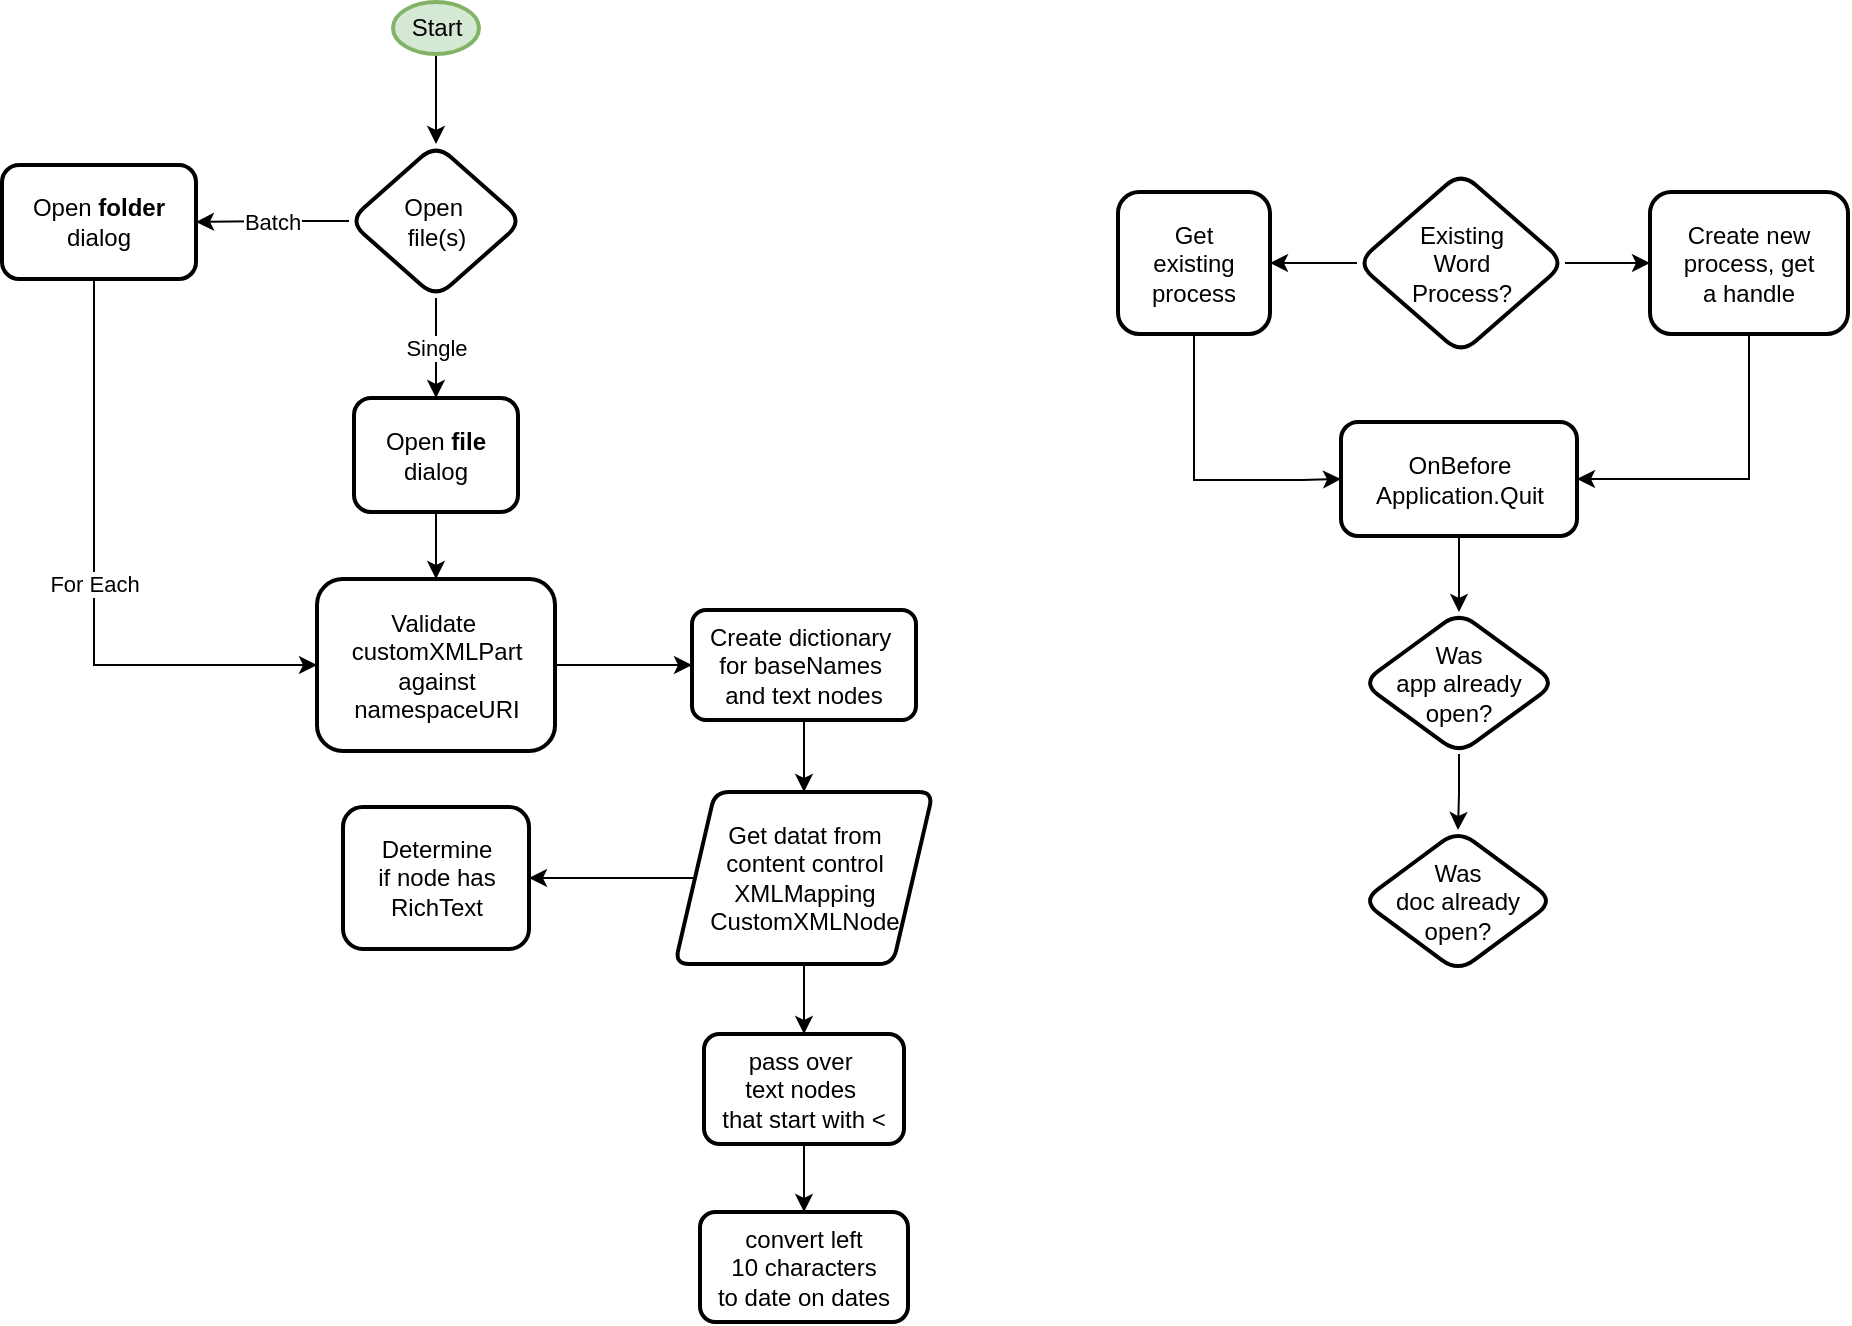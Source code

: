 <mxfile version="24.6.4" type="github" pages="3">
  <diagram name="Main" id="tYTx1xWJ3GN5UAdBM3DD">
    <mxGraphModel dx="996" dy="577" grid="0" gridSize="10" guides="1" tooltips="1" connect="1" arrows="1" fold="1" page="0" pageScale="1" pageWidth="1100" pageHeight="850" math="0" shadow="0">
      <root>
        <mxCell id="0" />
        <mxCell id="1" parent="0" />
        <mxCell id="cdZPpGZ8JEdqdKie-wyI-6" value="" style="edgeStyle=orthogonalEdgeStyle;rounded=0;orthogonalLoop=1;jettySize=auto;html=1;" edge="1" parent="1" source="cdZPpGZ8JEdqdKie-wyI-2" target="cdZPpGZ8JEdqdKie-wyI-5">
          <mxGeometry relative="1" as="geometry" />
        </mxCell>
        <mxCell id="cdZPpGZ8JEdqdKie-wyI-2" value="Start" style="strokeWidth=2;html=1;shape=mxgraph.flowchart.start_1;whiteSpace=wrap;fillColor=#d5e8d4;strokeColor=#82b366;" vertex="1" parent="1">
          <mxGeometry x="262.5" y="100" width="43" height="26" as="geometry" />
        </mxCell>
        <mxCell id="cdZPpGZ8JEdqdKie-wyI-8" value="Single" style="edgeStyle=orthogonalEdgeStyle;rounded=0;orthogonalLoop=1;jettySize=auto;html=1;" edge="1" parent="1" source="cdZPpGZ8JEdqdKie-wyI-5" target="cdZPpGZ8JEdqdKie-wyI-7">
          <mxGeometry relative="1" as="geometry" />
        </mxCell>
        <mxCell id="cdZPpGZ8JEdqdKie-wyI-19" value="Batch" style="edgeStyle=orthogonalEdgeStyle;rounded=0;orthogonalLoop=1;jettySize=auto;html=1;" edge="1" parent="1" source="cdZPpGZ8JEdqdKie-wyI-5" target="cdZPpGZ8JEdqdKie-wyI-18">
          <mxGeometry relative="1" as="geometry" />
        </mxCell>
        <mxCell id="cdZPpGZ8JEdqdKie-wyI-5" value="Open&amp;nbsp;&lt;div&gt;file(s)&lt;/div&gt;" style="rhombus;whiteSpace=wrap;html=1;strokeWidth=2;spacing=20;rounded=1;" vertex="1" parent="1">
          <mxGeometry x="240.5" y="171" width="87" height="77" as="geometry" />
        </mxCell>
        <mxCell id="cdZPpGZ8JEdqdKie-wyI-21" value="" style="edgeStyle=orthogonalEdgeStyle;rounded=0;orthogonalLoop=1;jettySize=auto;html=1;" edge="1" parent="1" source="cdZPpGZ8JEdqdKie-wyI-7" target="cdZPpGZ8JEdqdKie-wyI-20">
          <mxGeometry relative="1" as="geometry" />
        </mxCell>
        <mxCell id="cdZPpGZ8JEdqdKie-wyI-7" value="Open &lt;b&gt;file&lt;/b&gt;&lt;div&gt;dialog&lt;/div&gt;" style="rounded=1;whiteSpace=wrap;html=1;strokeWidth=2;spacing=10;" vertex="1" parent="1">
          <mxGeometry x="243" y="298" width="82" height="57" as="geometry" />
        </mxCell>
        <mxCell id="cdZPpGZ8JEdqdKie-wyI-22" value="For Each" style="edgeStyle=orthogonalEdgeStyle;rounded=0;orthogonalLoop=1;jettySize=auto;html=1;entryX=0;entryY=0.5;entryDx=0;entryDy=0;" edge="1" parent="1" source="cdZPpGZ8JEdqdKie-wyI-18" target="cdZPpGZ8JEdqdKie-wyI-20">
          <mxGeometry relative="1" as="geometry">
            <Array as="points">
              <mxPoint x="113" y="431" />
            </Array>
          </mxGeometry>
        </mxCell>
        <mxCell id="cdZPpGZ8JEdqdKie-wyI-18" value="Open &lt;b&gt;folder&lt;/b&gt;&lt;div&gt;dialog&lt;/div&gt;" style="rounded=1;whiteSpace=wrap;html=1;strokeWidth=2;spacing=10;" vertex="1" parent="1">
          <mxGeometry x="67" y="181.5" width="97" height="57" as="geometry" />
        </mxCell>
        <mxCell id="cdZPpGZ8JEdqdKie-wyI-43" style="edgeStyle=orthogonalEdgeStyle;rounded=0;orthogonalLoop=1;jettySize=auto;html=1;entryX=0;entryY=0.5;entryDx=0;entryDy=0;" edge="1" parent="1" source="cdZPpGZ8JEdqdKie-wyI-20" target="cdZPpGZ8JEdqdKie-wyI-23">
          <mxGeometry relative="1" as="geometry" />
        </mxCell>
        <mxCell id="cdZPpGZ8JEdqdKie-wyI-20" value="Validate&amp;nbsp;&lt;div&gt;customXMLPart&lt;/div&gt;&lt;div&gt;against&lt;/div&gt;&lt;div&gt;namespaceURI&lt;/div&gt;" style="whiteSpace=wrap;html=1;rounded=1;strokeWidth=2;spacing=10;" vertex="1" parent="1">
          <mxGeometry x="224.5" y="388.5" width="119" height="86" as="geometry" />
        </mxCell>
        <mxCell id="cdZPpGZ8JEdqdKie-wyI-41" value="" style="edgeStyle=orthogonalEdgeStyle;rounded=0;orthogonalLoop=1;jettySize=auto;html=1;" edge="1" parent="1" source="cdZPpGZ8JEdqdKie-wyI-23" target="cdZPpGZ8JEdqdKie-wyI-40">
          <mxGeometry relative="1" as="geometry" />
        </mxCell>
        <mxCell id="cdZPpGZ8JEdqdKie-wyI-23" value="Create dictionary&amp;nbsp;&lt;div&gt;for baseNames&amp;nbsp;&lt;/div&gt;&lt;div&gt;and text nodes&lt;/div&gt;" style="rounded=1;whiteSpace=wrap;html=1;absoluteArcSize=1;arcSize=14;strokeWidth=2;" vertex="1" parent="1">
          <mxGeometry x="412" y="404" width="112" height="55" as="geometry" />
        </mxCell>
        <mxCell id="cdZPpGZ8JEdqdKie-wyI-27" value="" style="edgeStyle=orthogonalEdgeStyle;rounded=0;orthogonalLoop=1;jettySize=auto;html=1;" edge="1" parent="1" source="cdZPpGZ8JEdqdKie-wyI-24" target="cdZPpGZ8JEdqdKie-wyI-26">
          <mxGeometry relative="1" as="geometry" />
        </mxCell>
        <mxCell id="cdZPpGZ8JEdqdKie-wyI-24" value="pass over&amp;nbsp;&lt;div&gt;text nodes&amp;nbsp;&lt;/div&gt;&lt;div&gt;that start with &amp;lt;&lt;/div&gt;" style="whiteSpace=wrap;html=1;rounded=1;arcSize=14;strokeWidth=2;" vertex="1" parent="1">
          <mxGeometry x="418" y="616" width="100" height="55" as="geometry" />
        </mxCell>
        <mxCell id="cdZPpGZ8JEdqdKie-wyI-26" value="convert left&lt;div&gt;10 characters&lt;/div&gt;&lt;div&gt;to date on dates&lt;/div&gt;" style="whiteSpace=wrap;html=1;rounded=1;arcSize=14;strokeWidth=2;" vertex="1" parent="1">
          <mxGeometry x="416" y="705" width="104" height="55" as="geometry" />
        </mxCell>
        <mxCell id="cdZPpGZ8JEdqdKie-wyI-48" style="edgeStyle=orthogonalEdgeStyle;rounded=0;orthogonalLoop=1;jettySize=auto;html=1;entryX=0;entryY=0.5;entryDx=0;entryDy=0;" edge="1" parent="1" source="cdZPpGZ8JEdqdKie-wyI-30" target="cdZPpGZ8JEdqdKie-wyI-44">
          <mxGeometry relative="1" as="geometry">
            <Array as="points">
              <mxPoint x="663" y="339" />
              <mxPoint x="717" y="339" />
            </Array>
          </mxGeometry>
        </mxCell>
        <mxCell id="cdZPpGZ8JEdqdKie-wyI-30" value="Get&lt;div&gt;existing&lt;/div&gt;&lt;div&gt;process&lt;/div&gt;" style="rounded=1;whiteSpace=wrap;html=1;strokeWidth=2;spacing=10;" vertex="1" parent="1">
          <mxGeometry x="625" y="195" width="76" height="71" as="geometry" />
        </mxCell>
        <mxCell id="cdZPpGZ8JEdqdKie-wyI-50" style="edgeStyle=orthogonalEdgeStyle;rounded=0;orthogonalLoop=1;jettySize=auto;html=1;entryX=1;entryY=0.5;entryDx=0;entryDy=0;" edge="1" parent="1" source="cdZPpGZ8JEdqdKie-wyI-34" target="cdZPpGZ8JEdqdKie-wyI-44">
          <mxGeometry relative="1" as="geometry">
            <Array as="points">
              <mxPoint x="941" y="339" />
            </Array>
          </mxGeometry>
        </mxCell>
        <mxCell id="cdZPpGZ8JEdqdKie-wyI-34" value="Create new&lt;div&gt;process, get&lt;/div&gt;&lt;div&gt;a handle&lt;/div&gt;" style="rounded=1;whiteSpace=wrap;html=1;strokeWidth=2;spacing=10;" vertex="1" parent="1">
          <mxGeometry x="891" y="195" width="99" height="71" as="geometry" />
        </mxCell>
        <mxCell id="cdZPpGZ8JEdqdKie-wyI-42" style="edgeStyle=orthogonalEdgeStyle;rounded=0;orthogonalLoop=1;jettySize=auto;html=1;" edge="1" parent="1" source="cdZPpGZ8JEdqdKie-wyI-40" target="cdZPpGZ8JEdqdKie-wyI-24">
          <mxGeometry relative="1" as="geometry" />
        </mxCell>
        <mxCell id="cdZPpGZ8JEdqdKie-wyI-60" value="" style="edgeStyle=orthogonalEdgeStyle;rounded=0;orthogonalLoop=1;jettySize=auto;html=1;" edge="1" parent="1" source="cdZPpGZ8JEdqdKie-wyI-40" target="cdZPpGZ8JEdqdKie-wyI-59">
          <mxGeometry relative="1" as="geometry" />
        </mxCell>
        <mxCell id="cdZPpGZ8JEdqdKie-wyI-40" value="Get datat from&lt;div&gt;content control&lt;/div&gt;&lt;div&gt;XMLMapping&lt;/div&gt;&lt;div&gt;CustomXMLNode&lt;/div&gt;" style="shape=parallelogram;perimeter=parallelogramPerimeter;whiteSpace=wrap;html=1;fixedSize=1;rounded=1;arcSize=14;strokeWidth=2;spacing=10;" vertex="1" parent="1">
          <mxGeometry x="403.5" y="495" width="129" height="86" as="geometry" />
        </mxCell>
        <mxCell id="cdZPpGZ8JEdqdKie-wyI-52" value="" style="edgeStyle=orthogonalEdgeStyle;rounded=0;orthogonalLoop=1;jettySize=auto;html=1;" edge="1" parent="1" source="cdZPpGZ8JEdqdKie-wyI-44" target="cdZPpGZ8JEdqdKie-wyI-51">
          <mxGeometry relative="1" as="geometry" />
        </mxCell>
        <mxCell id="cdZPpGZ8JEdqdKie-wyI-44" value="OnBefore&lt;div&gt;Application.Quit&lt;/div&gt;" style="rounded=1;whiteSpace=wrap;html=1;strokeWidth=2;spacing=10;" vertex="1" parent="1">
          <mxGeometry x="736.5" y="310" width="118" height="57" as="geometry" />
        </mxCell>
        <mxCell id="cdZPpGZ8JEdqdKie-wyI-56" value="" style="edgeStyle=orthogonalEdgeStyle;rounded=0;orthogonalLoop=1;jettySize=auto;html=1;" edge="1" parent="1" source="cdZPpGZ8JEdqdKie-wyI-51" target="cdZPpGZ8JEdqdKie-wyI-55">
          <mxGeometry relative="1" as="geometry" />
        </mxCell>
        <mxCell id="cdZPpGZ8JEdqdKie-wyI-51" value="Was&lt;div&gt;app already&lt;/div&gt;&lt;div&gt;open?&lt;/div&gt;" style="rhombus;whiteSpace=wrap;html=1;rounded=1;strokeWidth=2;spacing=10;" vertex="1" parent="1">
          <mxGeometry x="747" y="405" width="97" height="71" as="geometry" />
        </mxCell>
        <mxCell id="cdZPpGZ8JEdqdKie-wyI-55" value="Was&lt;div&gt;doc already&lt;/div&gt;&lt;div&gt;open?&lt;/div&gt;" style="rhombus;whiteSpace=wrap;html=1;rounded=1;strokeWidth=2;spacing=10;" vertex="1" parent="1">
          <mxGeometry x="747" y="514" width="96" height="71" as="geometry" />
        </mxCell>
        <mxCell id="cdZPpGZ8JEdqdKie-wyI-59" value="Determine&lt;div&gt;if node has&lt;/div&gt;&lt;div&gt;RichText&lt;/div&gt;" style="rounded=1;whiteSpace=wrap;html=1;arcSize=14;strokeWidth=2;spacing=10;" vertex="1" parent="1">
          <mxGeometry x="237.5" y="502.5" width="93" height="71" as="geometry" />
        </mxCell>
        <mxCell id="22LLF4x_v0NpFSY5zZAk-3" style="edgeStyle=orthogonalEdgeStyle;rounded=0;orthogonalLoop=1;jettySize=auto;html=1;fontFamily=Helvetica;fontSize=12;fontColor=default;" edge="1" parent="1" source="22LLF4x_v0NpFSY5zZAk-2" target="cdZPpGZ8JEdqdKie-wyI-34">
          <mxGeometry relative="1" as="geometry" />
        </mxCell>
        <mxCell id="22LLF4x_v0NpFSY5zZAk-4" style="edgeStyle=orthogonalEdgeStyle;rounded=0;orthogonalLoop=1;jettySize=auto;html=1;fontFamily=Helvetica;fontSize=12;fontColor=default;" edge="1" parent="1" source="22LLF4x_v0NpFSY5zZAk-2" target="cdZPpGZ8JEdqdKie-wyI-30">
          <mxGeometry relative="1" as="geometry" />
        </mxCell>
        <mxCell id="22LLF4x_v0NpFSY5zZAk-2" value="Existing&lt;div&gt;Word&lt;/div&gt;&lt;div&gt;Process?&lt;/div&gt;" style="rhombus;whiteSpace=wrap;html=1;rounded=1;strokeColor=default;strokeWidth=2;align=center;verticalAlign=middle;spacing=20;fontFamily=Helvetica;fontSize=12;fontColor=default;fillColor=default;" vertex="1" parent="1">
          <mxGeometry x="744.5" y="185" width="104" height="91" as="geometry" />
        </mxCell>
      </root>
    </mxGraphModel>
  </diagram>
  <diagram id="_swiHdwYZ9idD3fGmN9x" name="AddRow">
    <mxGraphModel dx="996" dy="577" grid="0" gridSize="10" guides="1" tooltips="1" connect="1" arrows="1" fold="1" page="0" pageScale="1" pageWidth="1100" pageHeight="850" math="0" shadow="0">
      <root>
        <mxCell id="0" />
        <mxCell id="1" parent="0" />
        <mxCell id="FmIAoP48yNZrz5b1DYPa-10" value="" style="edgeStyle=orthogonalEdgeStyle;rounded=0;orthogonalLoop=1;jettySize=auto;html=1;fontFamily=Helvetica;fontSize=12;fontColor=default;" edge="1" parent="1" source="FmIAoP48yNZrz5b1DYPa-8" target="FmIAoP48yNZrz5b1DYPa-9">
          <mxGeometry relative="1" as="geometry" />
        </mxCell>
        <mxCell id="FmIAoP48yNZrz5b1DYPa-8" value="Main" style="verticalLabelPosition=middle;verticalAlign=middle;html=1;shape=offPageConnector;rounded=0;size=0.5;strokeColor=#82b366;strokeWidth=2;align=center;spacing=10;fontFamily=Helvetica;fontSize=12;fillColor=#d5e8d4;labelPosition=center;" vertex="1" parent="1">
          <mxGeometry x="345" y="303" width="60" height="60" as="geometry" />
        </mxCell>
        <mxCell id="FmIAoP48yNZrz5b1DYPa-14" value="Yes" style="edgeStyle=orthogonalEdgeStyle;rounded=0;orthogonalLoop=1;jettySize=auto;html=1;fontFamily=Helvetica;fontSize=12;fontColor=default;" edge="1" parent="1" source="FmIAoP48yNZrz5b1DYPa-9" target="FmIAoP48yNZrz5b1DYPa-13">
          <mxGeometry relative="1" as="geometry">
            <Array as="points">
              <mxPoint x="454" y="436" />
              <mxPoint x="454" y="436" />
            </Array>
          </mxGeometry>
        </mxCell>
        <mxCell id="O6YaG7eLhUtF4yxVu9m--5" value="No" style="edgeStyle=orthogonalEdgeStyle;rounded=0;orthogonalLoop=1;jettySize=auto;html=1;fontFamily=Helvetica;fontSize=12;fontColor=default;" edge="1" parent="1" source="FmIAoP48yNZrz5b1DYPa-9" target="FmIAoP48yNZrz5b1DYPa-11">
          <mxGeometry relative="1" as="geometry" />
        </mxCell>
        <mxCell id="FmIAoP48yNZrz5b1DYPa-9" value="Does&lt;div&gt;Table have&lt;/div&gt;&lt;div&gt;data?&lt;/div&gt;" style="rhombus;whiteSpace=wrap;html=1;rounded=0;strokeWidth=2;spacing=10;" vertex="1" parent="1">
          <mxGeometry x="329" y="400.5" width="92" height="71" as="geometry" />
        </mxCell>
        <mxCell id="FmIAoP48yNZrz5b1DYPa-11" value="Add data&lt;div&gt;to new row&lt;/div&gt;" style="rounded=0;whiteSpace=wrap;html=1;strokeWidth=2;spacing=10;" vertex="1" parent="1">
          <mxGeometry x="230" y="639.5" width="92" height="57" as="geometry" />
        </mxCell>
        <mxCell id="O6YaG7eLhUtF4yxVu9m--2" value="" style="edgeStyle=orthogonalEdgeStyle;rounded=0;orthogonalLoop=1;jettySize=auto;html=1;fontFamily=Helvetica;fontSize=12;fontColor=default;" edge="1" parent="1" source="FmIAoP48yNZrz5b1DYPa-13" target="O6YaG7eLhUtF4yxVu9m--1">
          <mxGeometry relative="1" as="geometry" />
        </mxCell>
        <mxCell id="FmIAoP48yNZrz5b1DYPa-13" value="Loop through&lt;div&gt;table to find&lt;/div&gt;&lt;div&gt;if RFI exists&lt;/div&gt;" style="rounded=0;whiteSpace=wrap;html=1;strokeWidth=2;spacing=10;" vertex="1" parent="1">
          <mxGeometry x="486" y="400.5" width="105" height="71" as="geometry" />
        </mxCell>
        <mxCell id="O6YaG7eLhUtF4yxVu9m--12" value="Yes" style="edgeStyle=orthogonalEdgeStyle;rounded=0;orthogonalLoop=1;jettySize=auto;html=1;fontFamily=Helvetica;fontSize=12;fontColor=default;" edge="1" parent="1" source="O6YaG7eLhUtF4yxVu9m--1" target="O6YaG7eLhUtF4yxVu9m--11">
          <mxGeometry relative="1" as="geometry" />
        </mxCell>
        <mxCell id="O6YaG7eLhUtF4yxVu9m--1" value="Does data&amp;nbsp;&lt;div&gt;match RFI&lt;/div&gt;&lt;div&gt;and Rev?&lt;/div&gt;" style="rhombus;whiteSpace=wrap;html=1;rounded=0;strokeWidth=2;spacing=20;" vertex="1" parent="1">
          <mxGeometry x="482.5" y="516" width="112" height="91" as="geometry" />
        </mxCell>
        <mxCell id="O6YaG7eLhUtF4yxVu9m--10" style="edgeStyle=orthogonalEdgeStyle;rounded=0;orthogonalLoop=1;jettySize=auto;html=1;fontFamily=Helvetica;fontSize=12;fontColor=default;" edge="1" parent="1" source="O6YaG7eLhUtF4yxVu9m--7" target="FmIAoP48yNZrz5b1DYPa-11">
          <mxGeometry relative="1" as="geometry" />
        </mxCell>
        <mxCell id="O6YaG7eLhUtF4yxVu9m--7" value="" style="verticalLabelPosition=bottom;verticalAlign=top;html=1;shape=mxgraph.flowchart.or;rounded=1;strokeColor=default;strokeWidth=2;align=center;spacing=10;fontFamily=Helvetica;fontSize=12;fontColor=default;fillColor=default;" vertex="1" parent="1">
          <mxGeometry x="424" y="655" width="26" height="26" as="geometry" />
        </mxCell>
        <mxCell id="O6YaG7eLhUtF4yxVu9m--8" value="Rev = No" style="edgeStyle=orthogonalEdgeStyle;rounded=0;orthogonalLoop=1;jettySize=auto;html=1;entryX=1;entryY=0.5;entryDx=0;entryDy=0;entryPerimeter=0;fontFamily=Helvetica;fontSize=12;fontColor=default;" edge="1" parent="1" source="O6YaG7eLhUtF4yxVu9m--1" target="O6YaG7eLhUtF4yxVu9m--7">
          <mxGeometry x="-0.585" relative="1" as="geometry">
            <Array as="points">
              <mxPoint x="539" y="668" />
            </Array>
            <mxPoint as="offset" />
          </mxGeometry>
        </mxCell>
        <mxCell id="O6YaG7eLhUtF4yxVu9m--9" value="No" style="edgeStyle=orthogonalEdgeStyle;rounded=0;orthogonalLoop=1;jettySize=auto;html=1;entryX=0.5;entryY=0;entryDx=0;entryDy=0;entryPerimeter=0;fontFamily=Helvetica;fontSize=12;fontColor=default;" edge="1" parent="1" source="O6YaG7eLhUtF4yxVu9m--1" target="O6YaG7eLhUtF4yxVu9m--7">
          <mxGeometry relative="1" as="geometry" />
        </mxCell>
        <mxCell id="O6YaG7eLhUtF4yxVu9m--11" value="Update&lt;div&gt;existing&lt;/div&gt;&lt;div&gt;row data&lt;/div&gt;" style="whiteSpace=wrap;html=1;rounded=0;strokeWidth=2;spacing=10;" vertex="1" parent="1">
          <mxGeometry x="659" y="526" width="80" height="71" as="geometry" />
        </mxCell>
        <mxCell id="O6YaG7eLhUtF4yxVu9m--28" value="No" style="edgeStyle=orthogonalEdgeStyle;rounded=0;orthogonalLoop=1;jettySize=auto;html=1;fontFamily=Helvetica;fontSize=12;fontColor=default;" edge="1" parent="1" source="O6YaG7eLhUtF4yxVu9m--26" target="O6YaG7eLhUtF4yxVu9m--27">
          <mxGeometry relative="1" as="geometry" />
        </mxCell>
        <mxCell id="O6YaG7eLhUtF4yxVu9m--39" value="Yes" style="edgeStyle=orthogonalEdgeStyle;rounded=0;orthogonalLoop=1;jettySize=auto;html=1;fontFamily=Helvetica;fontSize=12;fontColor=default;" edge="1" parent="1" source="O6YaG7eLhUtF4yxVu9m--26" target="O6YaG7eLhUtF4yxVu9m--37">
          <mxGeometry relative="1" as="geometry" />
        </mxCell>
        <mxCell id="O6YaG7eLhUtF4yxVu9m--26" value="Does&lt;div&gt;table have&lt;/div&gt;&lt;div&gt;rows?&lt;/div&gt;" style="strokeWidth=2;html=1;shape=mxgraph.flowchart.decision;whiteSpace=wrap;rounded=1;strokeColor=default;align=center;verticalAlign=middle;spacing=15;fontFamily=Helvetica;fontSize=12;fontColor=default;fillColor=default;" vertex="1" parent="1">
          <mxGeometry x="447" y="791" width="99" height="81" as="geometry" />
        </mxCell>
        <mxCell id="O6YaG7eLhUtF4yxVu9m--30" style="edgeStyle=orthogonalEdgeStyle;rounded=0;orthogonalLoop=1;jettySize=auto;html=1;fontFamily=Helvetica;fontSize=12;fontColor=default;" edge="1" parent="1" source="O6YaG7eLhUtF4yxVu9m--27" target="O6YaG7eLhUtF4yxVu9m--29">
          <mxGeometry relative="1" as="geometry" />
        </mxCell>
        <mxCell id="O6YaG7eLhUtF4yxVu9m--27" value="Add new&amp;nbsp;&lt;div&gt;row to table&lt;/div&gt;" style="whiteSpace=wrap;html=1;strokeWidth=2;rounded=1;spacing=10;" vertex="1" parent="1">
          <mxGeometry x="602" y="803" width="96" height="57" as="geometry" />
        </mxCell>
        <mxCell id="O6YaG7eLhUtF4yxVu9m--29" value="Return 1" style="shape=parallelogram;html=1;strokeWidth=2;perimeter=parallelogramPerimeter;whiteSpace=wrap;rounded=1;arcSize=12;size=0.23;strokeColor=default;align=center;verticalAlign=middle;spacing=10;fontFamily=Helvetica;fontSize=12;fontColor=default;fillColor=default;" vertex="1" parent="1">
          <mxGeometry x="758" y="801.5" width="100" height="60" as="geometry" />
        </mxCell>
        <mxCell id="O6YaG7eLhUtF4yxVu9m--43" value="No" style="edgeStyle=orthogonalEdgeStyle;rounded=0;orthogonalLoop=1;jettySize=auto;html=1;fontFamily=Helvetica;fontSize=12;fontColor=default;" edge="1" parent="1" source="O6YaG7eLhUtF4yxVu9m--37" target="O6YaG7eLhUtF4yxVu9m--42">
          <mxGeometry relative="1" as="geometry" />
        </mxCell>
        <mxCell id="O6YaG7eLhUtF4yxVu9m--37" value="Does&lt;div&gt;RFI already&lt;/div&gt;&lt;div&gt;exist?&lt;/div&gt;" style="strokeWidth=2;html=1;shape=mxgraph.flowchart.decision;whiteSpace=wrap;rounded=1;strokeColor=default;align=center;verticalAlign=middle;spacing=15;fontFamily=Helvetica;fontSize=12;fontColor=default;fillColor=default;" vertex="1" parent="1">
          <mxGeometry x="443.5" y="941" width="106" height="81" as="geometry" />
        </mxCell>
        <mxCell id="O6YaG7eLhUtF4yxVu9m--46" value="" style="edgeStyle=orthogonalEdgeStyle;rounded=0;orthogonalLoop=1;jettySize=auto;html=1;fontFamily=Helvetica;fontSize=12;fontColor=default;" edge="1" parent="1" source="O6YaG7eLhUtF4yxVu9m--42" target="O6YaG7eLhUtF4yxVu9m--45">
          <mxGeometry relative="1" as="geometry" />
        </mxCell>
        <mxCell id="O6YaG7eLhUtF4yxVu9m--42" value="Add new row&lt;div&gt;at end of table&lt;/div&gt;" style="whiteSpace=wrap;html=1;strokeWidth=2;rounded=1;spacing=10;" vertex="1" parent="1">
          <mxGeometry x="595" y="953" width="110" height="57" as="geometry" />
        </mxCell>
        <mxCell id="O6YaG7eLhUtF4yxVu9m--45" value="Return&lt;div&gt;rows.count&lt;/div&gt;" style="shape=parallelogram;perimeter=parallelogramPerimeter;whiteSpace=wrap;html=1;fixedSize=1;strokeWidth=2;rounded=1;spacing=10;" vertex="1" parent="1">
          <mxGeometry x="748" y="951.5" width="120" height="60" as="geometry" />
        </mxCell>
      </root>
    </mxGraphModel>
  </diagram>
  <diagram id="mzhkf6f7C_F8Fib1ZUiM" name="Validate">
    <mxGraphModel dx="1396" dy="577" grid="0" gridSize="10" guides="1" tooltips="1" connect="1" arrows="1" fold="1" page="0" pageScale="1" pageWidth="1100" pageHeight="850" math="0" shadow="0">
      <root>
        <mxCell id="0" />
        <mxCell id="1" parent="0" />
        <mxCell id="5RDetLG0FhclfQz3eyVe-4" value="Validate against the namespaceURI" style="text;strokeColor=none;align=center;fillColor=none;html=1;verticalAlign=middle;whiteSpace=wrap;rounded=0;fontFamily=Helvetica;fontSize=12;fontColor=default;" vertex="1" parent="1">
          <mxGeometry x="-60" y="30" width="210" height="30" as="geometry" />
        </mxCell>
        <mxCell id="5RDetLG0FhclfQz3eyVe-5" value="Validate the contract number" style="text;strokeColor=none;align=center;fillColor=none;html=1;verticalAlign=middle;whiteSpace=wrap;rounded=0;fontFamily=Helvetica;fontSize=12;fontColor=default;" vertex="1" parent="1">
          <mxGeometry x="-60" y="70" width="170" height="30" as="geometry" />
        </mxCell>
        <mxCell id="5RDetLG0FhclfQz3eyVe-6" value="validate the task order number" style="text;strokeColor=none;align=center;fillColor=none;html=1;verticalAlign=middle;whiteSpace=wrap;rounded=0;fontFamily=Helvetica;fontSize=12;fontColor=default;" vertex="1" parent="1">
          <mxGeometry x="-60" y="110" width="180" height="30" as="geometry" />
        </mxCell>
      </root>
    </mxGraphModel>
  </diagram>
</mxfile>
